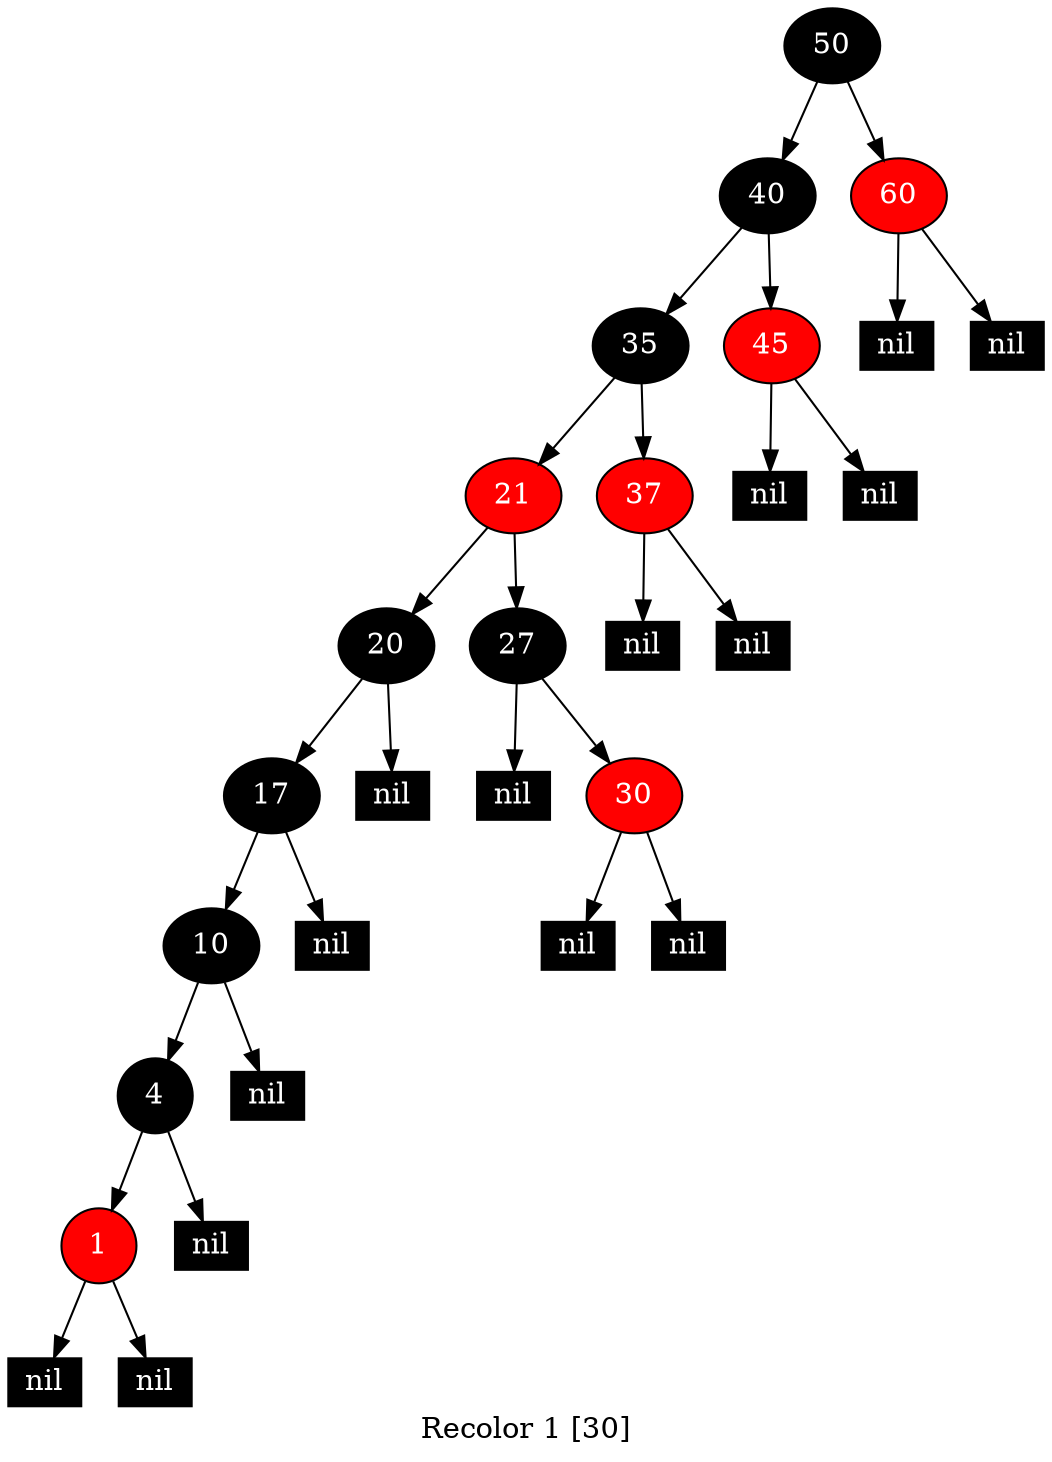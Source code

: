 digraph G {
    label="Recolor 1 [30]";
    node [width=0.5,fontcolor=white,style=filled];
    50 [fillcolor=black]
    50 -> 40
    50 -> 60
    40 [fillcolor=black]
    40 -> 35
    40 -> 45
    35 [fillcolor=black]
    35 -> 21
    35 -> 37
    21 [fillcolor=red]
    21 -> 20
    21 -> 27
    20 [fillcolor=black]
    20 -> 17
    20 -> NULLr20
    NULLr20 [label="nil",width=0.3,height=0.2,shape=box,fillcolor=black]
    17 [fillcolor=black]
    17 -> 10
    17 -> NULLr17
    NULLr17 [label="nil",width=0.3,height=0.2,shape=box,fillcolor=black]
    10 [fillcolor=black]
    10 -> 4
    10 -> NULLr10
    NULLr10 [label="nil",width=0.3,height=0.2,shape=box,fillcolor=black]
    4 [fillcolor=black]
    4 -> 1
    4 -> NULLr4
    NULLr4 [label="nil",width=0.3,height=0.2,shape=box,fillcolor=black]
    1 [fillcolor=red]
    1 -> NULLl1
    NULLl1 [label="nil",width=0.3,height=0.2,shape=box,fillcolor=black]
    1 -> NULLr1
    NULLr1 [label="nil",width=0.3,height=0.2,shape=box,fillcolor=black]
    27 [fillcolor=black]
    27 -> NULLl27
    NULLl27 [label="nil",width=0.3,height=0.2,shape=box,fillcolor=black]
    27 -> 30
    30 [fillcolor=red]
    30 -> NULLl30
    NULLl30 [label="nil",width=0.3,height=0.2,shape=box,fillcolor=black]
    30 -> NULLr30
    NULLr30 [label="nil",width=0.3,height=0.2,shape=box,fillcolor=black]
    37 [fillcolor=red]
    37 -> NULLl37
    NULLl37 [label="nil",width=0.3,height=0.2,shape=box,fillcolor=black]
    37 -> NULLr37
    NULLr37 [label="nil",width=0.3,height=0.2,shape=box,fillcolor=black]
    45 [fillcolor=red]
    45 -> NULLl45
    NULLl45 [label="nil",width=0.3,height=0.2,shape=box,fillcolor=black]
    45 -> NULLr45
    NULLr45 [label="nil",width=0.3,height=0.2,shape=box,fillcolor=black]
    60 [fillcolor=red]
    60 -> NULLl60
    NULLl60 [label="nil",width=0.3,height=0.2,shape=box,fillcolor=black]
    60 -> NULLr60
    NULLr60 [label="nil",width=0.3,height=0.2,shape=box,fillcolor=black]
}
